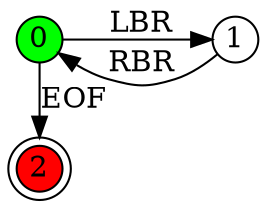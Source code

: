 digraph g
{
rankdir=LR
node [shape=circle fixedsize=true width=0.3]
0 [fillcolor=green; style=filled;]
2 [fillcolor=red; style=filled; shape=doublecircle]
0 -> 1 [label="LBR"]
1 -> 0 [label="RBR"]
0 -> 2 [label="            EOF"]
{rank = same; 0, 2 }
}